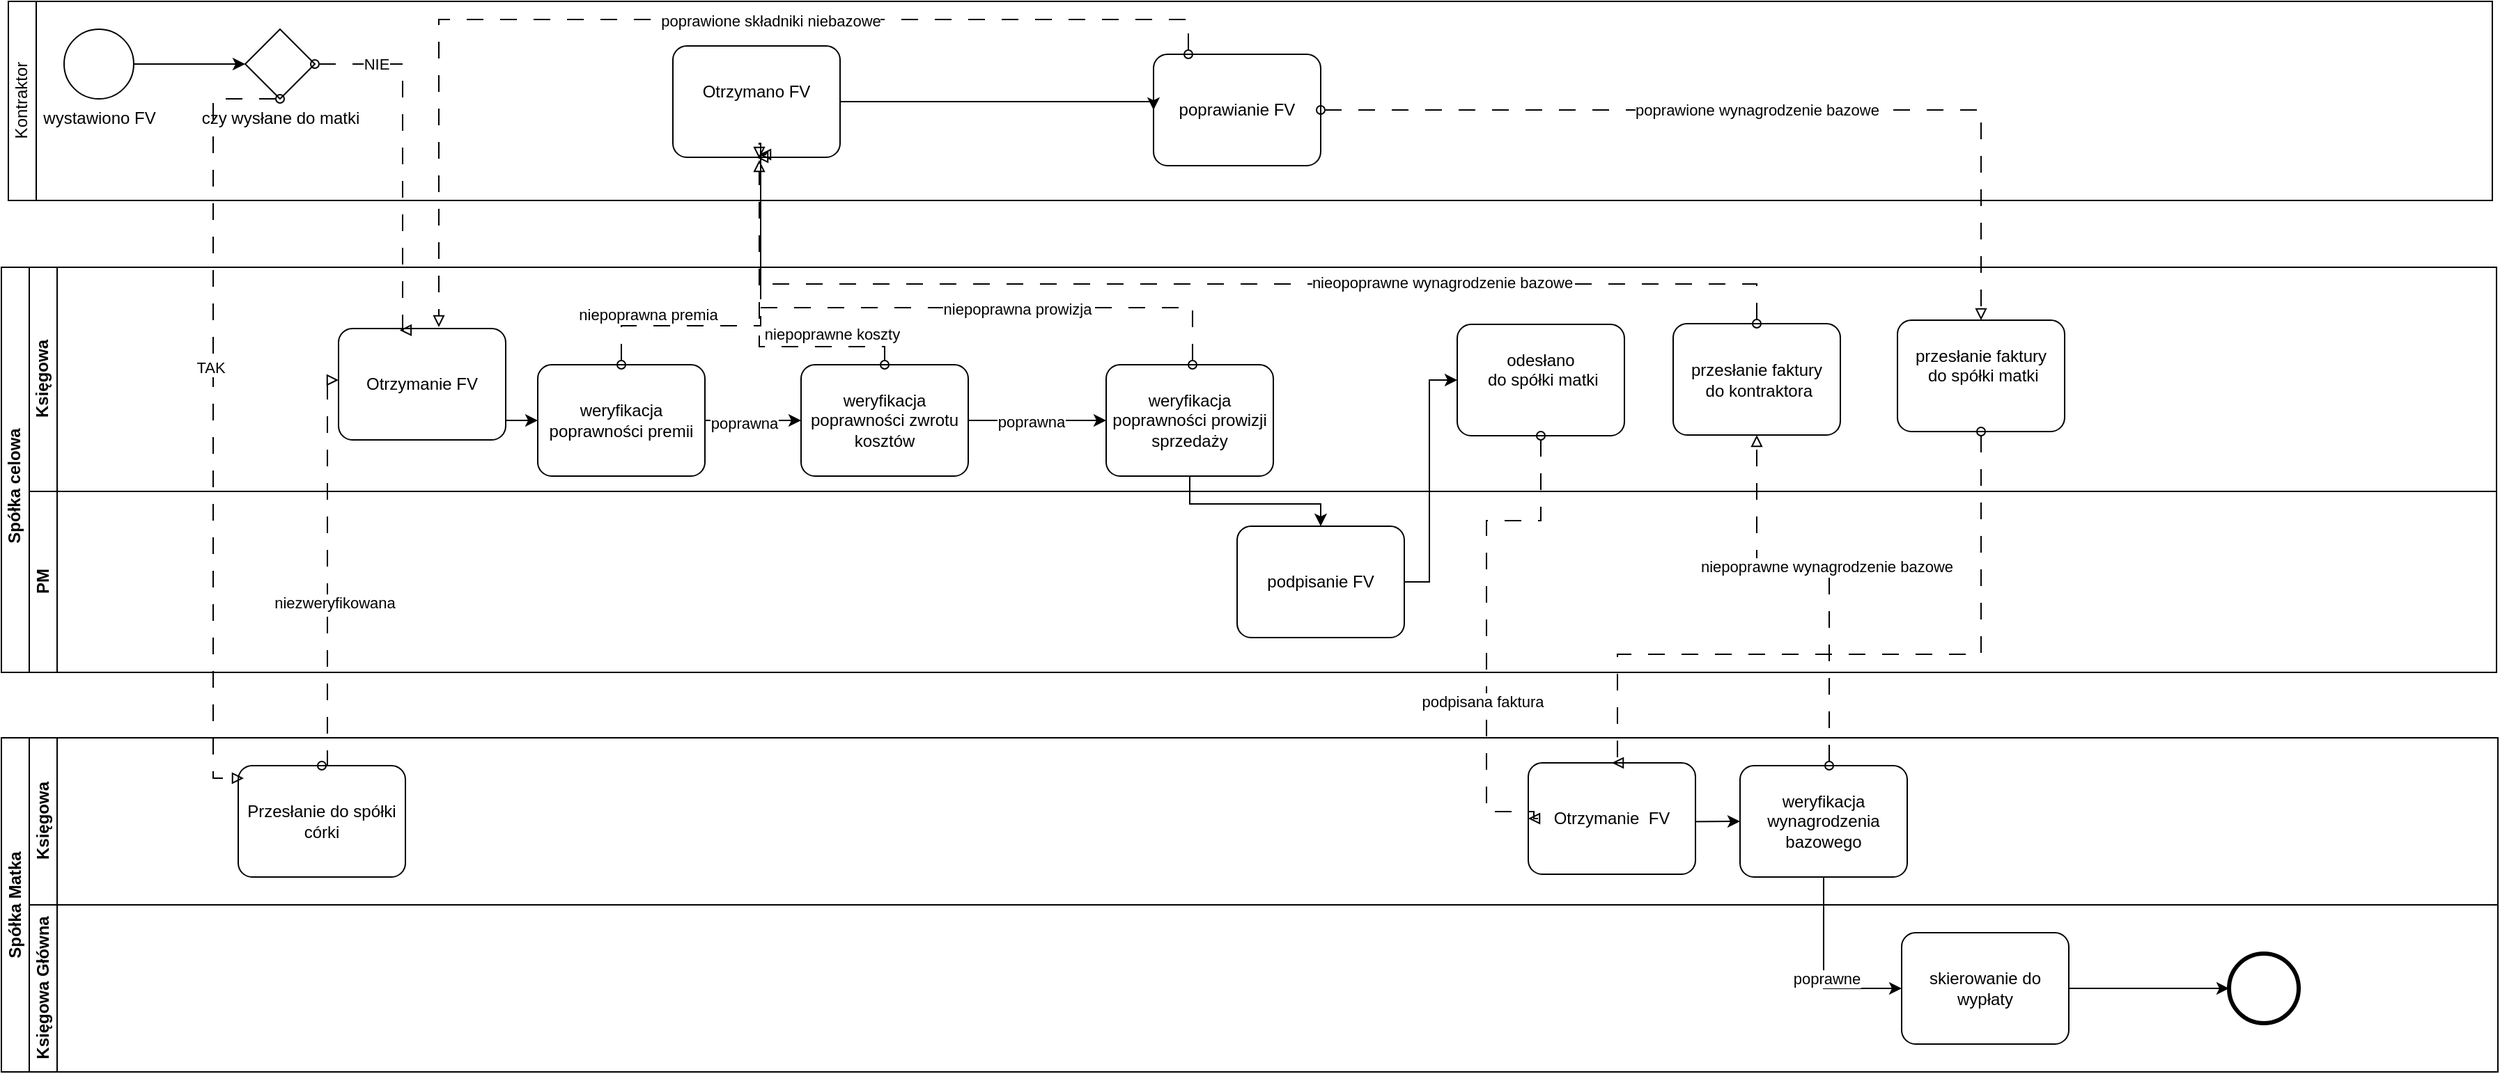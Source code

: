 <mxfile version="24.0.7" type="device">
  <diagram name="Strona-1" id="2VhBPM73JccGWM5bMuiH">
    <mxGraphModel dx="2369" dy="918" grid="0" gridSize="10" guides="1" tooltips="1" connect="1" arrows="1" fold="1" page="0" pageScale="1" pageWidth="827" pageHeight="1169" math="0" shadow="0">
      <root>
        <mxCell id="0" />
        <mxCell id="1" parent="0" />
        <mxCell id="igKlVJRjT-ZjgtN8OfQl-2" value="Spółka celowa&lt;span style=&quot;white-space: pre;&quot;&gt;&#x9;&lt;/span&gt;" style="swimlane;html=1;childLayout=stackLayout;resizeParent=1;resizeParentMax=0;horizontal=0;startSize=20;horizontalStack=0;whiteSpace=wrap;" vertex="1" parent="1">
          <mxGeometry x="-127" y="218" width="1791" height="291" as="geometry" />
        </mxCell>
        <mxCell id="igKlVJRjT-ZjgtN8OfQl-3" value="Księgowa" style="swimlane;html=1;startSize=20;horizontal=0;" vertex="1" parent="igKlVJRjT-ZjgtN8OfQl-2">
          <mxGeometry x="20" width="1771" height="161" as="geometry" />
        </mxCell>
        <mxCell id="igKlVJRjT-ZjgtN8OfQl-36" value="weryfikacja poprawności premii" style="points=[[0.25,0,0],[0.5,0,0],[0.75,0,0],[1,0.25,0],[1,0.5,0],[1,0.75,0],[0.75,1,0],[0.5,1,0],[0.25,1,0],[0,0.75,0],[0,0.5,0],[0,0.25,0]];shape=mxgraph.bpmn.task;whiteSpace=wrap;rectStyle=rounded;size=10;html=1;container=1;expand=0;collapsible=0;taskMarker=abstract;" vertex="1" parent="igKlVJRjT-ZjgtN8OfQl-3">
          <mxGeometry x="365" y="70" width="120" height="80" as="geometry" />
        </mxCell>
        <mxCell id="igKlVJRjT-ZjgtN8OfQl-37" style="edgeStyle=orthogonalEdgeStyle;rounded=0;orthogonalLoop=1;jettySize=auto;html=1;entryX=0;entryY=0.5;entryDx=0;entryDy=0;entryPerimeter=0;" edge="1" parent="igKlVJRjT-ZjgtN8OfQl-3" target="igKlVJRjT-ZjgtN8OfQl-36">
          <mxGeometry relative="1" as="geometry">
            <mxPoint x="296.0" y="80.471" as="sourcePoint" />
          </mxGeometry>
        </mxCell>
        <mxCell id="igKlVJRjT-ZjgtN8OfQl-46" style="edgeStyle=orthogonalEdgeStyle;rounded=0;orthogonalLoop=1;jettySize=auto;html=1;exitX=1;exitY=0.5;exitDx=0;exitDy=0;exitPerimeter=0;" edge="1" parent="igKlVJRjT-ZjgtN8OfQl-3" source="igKlVJRjT-ZjgtN8OfQl-43" target="igKlVJRjT-ZjgtN8OfQl-45">
          <mxGeometry relative="1" as="geometry" />
        </mxCell>
        <mxCell id="igKlVJRjT-ZjgtN8OfQl-49" value="poprawna" style="edgeLabel;html=1;align=center;verticalAlign=middle;resizable=0;points=[];" vertex="1" connectable="0" parent="igKlVJRjT-ZjgtN8OfQl-46">
          <mxGeometry x="-0.091" y="-1" relative="1" as="geometry">
            <mxPoint as="offset" />
          </mxGeometry>
        </mxCell>
        <mxCell id="igKlVJRjT-ZjgtN8OfQl-43" value="weryfikacja poprawności zwrotu kosztów" style="points=[[0.25,0,0],[0.5,0,0],[0.75,0,0],[1,0.25,0],[1,0.5,0],[1,0.75,0],[0.75,1,0],[0.5,1,0],[0.25,1,0],[0,0.75,0],[0,0.5,0],[0,0.25,0]];shape=mxgraph.bpmn.task;whiteSpace=wrap;rectStyle=rounded;size=10;html=1;container=1;expand=0;collapsible=0;taskMarker=abstract;" vertex="1" parent="igKlVJRjT-ZjgtN8OfQl-3">
          <mxGeometry x="554" y="70" width="120" height="80" as="geometry" />
        </mxCell>
        <mxCell id="igKlVJRjT-ZjgtN8OfQl-44" style="edgeStyle=orthogonalEdgeStyle;rounded=0;orthogonalLoop=1;jettySize=auto;html=1;exitX=1;exitY=0.5;exitDx=0;exitDy=0;exitPerimeter=0;entryX=0;entryY=0.5;entryDx=0;entryDy=0;entryPerimeter=0;" edge="1" parent="igKlVJRjT-ZjgtN8OfQl-3" source="igKlVJRjT-ZjgtN8OfQl-36" target="igKlVJRjT-ZjgtN8OfQl-43">
          <mxGeometry relative="1" as="geometry" />
        </mxCell>
        <mxCell id="igKlVJRjT-ZjgtN8OfQl-48" value="poprawna" style="edgeLabel;html=1;align=center;verticalAlign=middle;resizable=0;points=[];" vertex="1" connectable="0" parent="igKlVJRjT-ZjgtN8OfQl-44">
          <mxGeometry x="-0.188" y="-2" relative="1" as="geometry">
            <mxPoint as="offset" />
          </mxGeometry>
        </mxCell>
        <mxCell id="igKlVJRjT-ZjgtN8OfQl-45" value="weryfikacja poprawności prowizji sprzedaży" style="points=[[0.25,0,0],[0.5,0,0],[0.75,0,0],[1,0.25,0],[1,0.5,0],[1,0.75,0],[0.75,1,0],[0.5,1,0],[0.25,1,0],[0,0.75,0],[0,0.5,0],[0,0.25,0]];shape=mxgraph.bpmn.task;whiteSpace=wrap;rectStyle=rounded;size=10;html=1;container=1;expand=0;collapsible=0;taskMarker=abstract;" vertex="1" parent="igKlVJRjT-ZjgtN8OfQl-3">
          <mxGeometry x="773" y="70" width="120" height="80" as="geometry" />
        </mxCell>
        <mxCell id="igKlVJRjT-ZjgtN8OfQl-115" value="&#xa;&lt;span style=&quot;color: rgb(0, 0, 0); font-family: Helvetica; font-size: 12px; font-style: normal; font-variant-ligatures: normal; font-variant-caps: normal; font-weight: 400; letter-spacing: normal; orphans: 2; text-align: center; text-indent: 0px; text-transform: none; widows: 2; word-spacing: 0px; -webkit-text-stroke-width: 0px; white-space: nowrap; background-color: rgb(255, 255, 255); text-decoration-thickness: initial; text-decoration-style: initial; text-decoration-color: initial; display: inline !important; float: none;&quot;&gt;odesłano&lt;/span&gt;&lt;br style=&quot;color: rgb(0, 0, 0); font-family: Helvetica; font-size: 12px; font-style: normal; font-variant-ligatures: normal; font-variant-caps: normal; font-weight: 400; letter-spacing: normal; orphans: 2; text-align: center; text-indent: 0px; text-transform: none; widows: 2; word-spacing: 0px; -webkit-text-stroke-width: 0px; white-space: nowrap; text-decoration-thickness: initial; text-decoration-style: initial; text-decoration-color: initial;&quot;&gt;&lt;span style=&quot;color: rgb(0, 0, 0); font-family: Helvetica; font-size: 12px; font-style: normal; font-variant-ligatures: normal; font-variant-caps: normal; font-weight: 400; letter-spacing: normal; orphans: 2; text-align: center; text-indent: 0px; text-transform: none; widows: 2; word-spacing: 0px; -webkit-text-stroke-width: 0px; white-space: nowrap; background-color: rgb(255, 255, 255); text-decoration-thickness: initial; text-decoration-style: initial; text-decoration-color: initial; display: inline !important; float: none;&quot;&gt;&amp;nbsp;do spółki matki&lt;/span&gt;&#xa;&#xa;" style="points=[[0.25,0,0],[0.5,0,0],[0.75,0,0],[1,0.25,0],[1,0.5,0],[1,0.75,0],[0.75,1,0],[0.5,1,0],[0.25,1,0],[0,0.75,0],[0,0.5,0],[0,0.25,0]];shape=mxgraph.bpmn.task;whiteSpace=wrap;rectStyle=rounded;size=10;html=1;container=1;expand=0;collapsible=0;taskMarker=abstract;" vertex="1" parent="igKlVJRjT-ZjgtN8OfQl-3">
          <mxGeometry x="1025" y="41" width="120" height="80" as="geometry" />
        </mxCell>
        <mxCell id="igKlVJRjT-ZjgtN8OfQl-117" value="&lt;span style=&quot;color: rgb(0, 0, 0); font-family: Helvetica; font-size: 12px; font-style: normal; font-variant-ligatures: normal; font-variant-caps: normal; font-weight: 400; letter-spacing: normal; orphans: 2; text-align: center; text-indent: 0px; text-transform: none; widows: 2; word-spacing: 0px; -webkit-text-stroke-width: 0px; white-space: nowrap; background-color: rgb(255, 255, 255); text-decoration-thickness: initial; text-decoration-style: initial; text-decoration-color: initial; display: inline !important; float: none;&quot;&gt;przesłanie faktury&lt;/span&gt;&lt;br style=&quot;color: rgb(0, 0, 0); font-family: Helvetica; font-size: 12px; font-style: normal; font-variant-ligatures: normal; font-variant-caps: normal; font-weight: 400; letter-spacing: normal; orphans: 2; text-align: center; text-indent: 0px; text-transform: none; widows: 2; word-spacing: 0px; -webkit-text-stroke-width: 0px; white-space: nowrap; text-decoration-thickness: initial; text-decoration-style: initial; text-decoration-color: initial;&quot;&gt;&lt;span style=&quot;color: rgb(0, 0, 0); font-family: Helvetica; font-size: 12px; font-style: normal; font-variant-ligatures: normal; font-variant-caps: normal; font-weight: 400; letter-spacing: normal; orphans: 2; text-align: center; text-indent: 0px; text-transform: none; widows: 2; word-spacing: 0px; -webkit-text-stroke-width: 0px; white-space: nowrap; background-color: rgb(255, 255, 255); text-decoration-thickness: initial; text-decoration-style: initial; text-decoration-color: initial; display: inline !important; float: none;&quot;&gt;&amp;nbsp;do kontraktora&lt;/span&gt;" style="points=[[0.25,0,0],[0.5,0,0],[0.75,0,0],[1,0.25,0],[1,0.5,0],[1,0.75,0],[0.75,1,0],[0.5,1,0],[0.25,1,0],[0,0.75,0],[0,0.5,0],[0,0.25,0]];shape=mxgraph.bpmn.task;whiteSpace=wrap;rectStyle=rounded;size=10;html=1;container=1;expand=0;collapsible=0;taskMarker=abstract;" vertex="1" parent="igKlVJRjT-ZjgtN8OfQl-3">
          <mxGeometry x="1180" y="40.5" width="120" height="80" as="geometry" />
        </mxCell>
        <mxCell id="igKlVJRjT-ZjgtN8OfQl-118" value="&#xa;&lt;span style=&quot;color: rgb(0, 0, 0); font-family: Helvetica; font-size: 12px; font-style: normal; font-variant-ligatures: normal; font-variant-caps: normal; font-weight: 400; letter-spacing: normal; orphans: 2; text-align: center; text-indent: 0px; text-transform: none; widows: 2; word-spacing: 0px; -webkit-text-stroke-width: 0px; white-space: nowrap; background-color: rgb(255, 255, 255); text-decoration-thickness: initial; text-decoration-style: initial; text-decoration-color: initial; display: inline !important; float: none;&quot;&gt;przesłanie faktury&lt;/span&gt;&lt;br style=&quot;color: rgb(0, 0, 0); font-family: Helvetica; font-size: 12px; font-style: normal; font-variant-ligatures: normal; font-variant-caps: normal; font-weight: 400; letter-spacing: normal; orphans: 2; text-align: center; text-indent: 0px; text-transform: none; widows: 2; word-spacing: 0px; -webkit-text-stroke-width: 0px; white-space: nowrap; text-decoration-thickness: initial; text-decoration-style: initial; text-decoration-color: initial;&quot;&gt;&lt;span style=&quot;color: rgb(0, 0, 0); font-family: Helvetica; font-size: 12px; font-style: normal; font-variant-ligatures: normal; font-variant-caps: normal; font-weight: 400; letter-spacing: normal; orphans: 2; text-align: center; text-indent: 0px; text-transform: none; widows: 2; word-spacing: 0px; -webkit-text-stroke-width: 0px; white-space: nowrap; background-color: rgb(255, 255, 255); text-decoration-thickness: initial; text-decoration-style: initial; text-decoration-color: initial; display: inline !important; float: none;&quot;&gt;&amp;nbsp;do spółki matki&lt;/span&gt;&#xa;&#xa;" style="points=[[0.25,0,0],[0.5,0,0],[0.75,0,0],[1,0.25,0],[1,0.5,0],[1,0.75,0],[0.75,1,0],[0.5,1,0],[0.25,1,0],[0,0.75,0],[0,0.5,0],[0,0.25,0]];shape=mxgraph.bpmn.task;whiteSpace=wrap;rectStyle=rounded;size=10;html=1;container=1;expand=0;collapsible=0;taskMarker=abstract;" vertex="1" parent="igKlVJRjT-ZjgtN8OfQl-3">
          <mxGeometry x="1341" y="38" width="120" height="80" as="geometry" />
        </mxCell>
        <mxCell id="igKlVJRjT-ZjgtN8OfQl-121" value="Otrzymanie FV" style="points=[[0.25,0,0],[0.5,0,0],[0.75,0,0],[1,0.25,0],[1,0.5,0],[1,0.75,0],[0.75,1,0],[0.5,1,0],[0.25,1,0],[0,0.75,0],[0,0.5,0],[0,0.25,0]];shape=mxgraph.bpmn.task;whiteSpace=wrap;rectStyle=rounded;size=10;html=1;container=1;expand=0;collapsible=0;taskMarker=abstract;" vertex="1" parent="igKlVJRjT-ZjgtN8OfQl-3">
          <mxGeometry x="222" y="44" width="120" height="80" as="geometry" />
        </mxCell>
        <mxCell id="igKlVJRjT-ZjgtN8OfQl-4" value="PM" style="swimlane;html=1;startSize=20;horizontal=0;" vertex="1" parent="igKlVJRjT-ZjgtN8OfQl-2">
          <mxGeometry x="20" y="161" width="1771" height="130" as="geometry" />
        </mxCell>
        <mxCell id="igKlVJRjT-ZjgtN8OfQl-113" value="&lt;span style=&quot;text-wrap: nowrap;&quot;&gt;podpisanie FV&lt;/span&gt;" style="points=[[0.25,0,0],[0.5,0,0],[0.75,0,0],[1,0.25,0],[1,0.5,0],[1,0.75,0],[0.75,1,0],[0.5,1,0],[0.25,1,0],[0,0.75,0],[0,0.5,0],[0,0.25,0]];shape=mxgraph.bpmn.task;whiteSpace=wrap;rectStyle=rounded;size=10;html=1;container=1;expand=0;collapsible=0;taskMarker=abstract;" vertex="1" parent="igKlVJRjT-ZjgtN8OfQl-4">
          <mxGeometry x="867" y="25" width="120" height="80" as="geometry" />
        </mxCell>
        <mxCell id="igKlVJRjT-ZjgtN8OfQl-65" style="edgeStyle=orthogonalEdgeStyle;rounded=0;orthogonalLoop=1;jettySize=auto;html=1;entryX=0.5;entryY=0;entryDx=0;entryDy=0;entryPerimeter=0;" edge="1" parent="igKlVJRjT-ZjgtN8OfQl-2" source="igKlVJRjT-ZjgtN8OfQl-45" target="igKlVJRjT-ZjgtN8OfQl-113">
          <mxGeometry relative="1" as="geometry">
            <mxPoint x="964" y="192" as="targetPoint" />
            <Array as="points">
              <mxPoint x="853" y="170" />
              <mxPoint x="947" y="170" />
            </Array>
          </mxGeometry>
        </mxCell>
        <mxCell id="igKlVJRjT-ZjgtN8OfQl-68" style="edgeStyle=orthogonalEdgeStyle;rounded=0;orthogonalLoop=1;jettySize=auto;html=1;entryX=0;entryY=0.5;entryDx=0;entryDy=0;entryPerimeter=0;" edge="1" parent="igKlVJRjT-ZjgtN8OfQl-2" source="igKlVJRjT-ZjgtN8OfQl-113" target="igKlVJRjT-ZjgtN8OfQl-115">
          <mxGeometry relative="1" as="geometry">
            <mxPoint x="989" y="217" as="sourcePoint" />
            <mxPoint x="1060" y="80.5" as="targetPoint" />
            <Array as="points">
              <mxPoint x="1025" y="226" />
              <mxPoint x="1025" y="81" />
            </Array>
          </mxGeometry>
        </mxCell>
        <mxCell id="igKlVJRjT-ZjgtN8OfQl-9" value="Spółka Matka" style="swimlane;html=1;childLayout=stackLayout;resizeParent=1;resizeParentMax=0;horizontal=0;startSize=20;horizontalStack=0;whiteSpace=wrap;" vertex="1" parent="1">
          <mxGeometry x="-127" y="556" width="1792" height="240" as="geometry" />
        </mxCell>
        <mxCell id="igKlVJRjT-ZjgtN8OfQl-10" value="Księgowa" style="swimlane;html=1;startSize=20;horizontal=0;" vertex="1" parent="igKlVJRjT-ZjgtN8OfQl-9">
          <mxGeometry x="20" width="1772" height="120" as="geometry" />
        </mxCell>
        <mxCell id="igKlVJRjT-ZjgtN8OfQl-70" value="weryfikacja wynagrodzenia bazowego" style="points=[[0.25,0,0],[0.5,0,0],[0.75,0,0],[1,0.25,0],[1,0.5,0],[1,0.75,0],[0.75,1,0],[0.5,1,0],[0.25,1,0],[0,0.75,0],[0,0.5,0],[0,0.25,0]];shape=mxgraph.bpmn.task;whiteSpace=wrap;rectStyle=rounded;size=10;html=1;container=1;expand=0;collapsible=0;taskMarker=abstract;" vertex="1" parent="igKlVJRjT-ZjgtN8OfQl-10">
          <mxGeometry x="1228" y="20" width="120" height="80" as="geometry" />
        </mxCell>
        <mxCell id="igKlVJRjT-ZjgtN8OfQl-111" style="edgeStyle=orthogonalEdgeStyle;rounded=0;orthogonalLoop=1;jettySize=auto;html=1;" edge="1" parent="igKlVJRjT-ZjgtN8OfQl-10" target="igKlVJRjT-ZjgtN8OfQl-70">
          <mxGeometry relative="1" as="geometry">
            <mxPoint x="1094" y="60" as="sourcePoint" />
          </mxGeometry>
        </mxCell>
        <mxCell id="igKlVJRjT-ZjgtN8OfQl-116" value="&lt;br&gt;&lt;span style=&quot;color: rgb(0, 0, 0); font-family: Helvetica; font-size: 12px; font-style: normal; font-variant-ligatures: normal; font-variant-caps: normal; font-weight: 400; letter-spacing: normal; orphans: 2; text-align: center; text-indent: 0px; text-transform: none; widows: 2; word-spacing: 0px; -webkit-text-stroke-width: 0px; white-space: nowrap; background-color: rgb(255, 255, 255); text-decoration-thickness: initial; text-decoration-style: initial; text-decoration-color: initial; display: inline !important; float: none;&quot;&gt;Otrzymanie&amp;nbsp; FV&lt;/span&gt;&lt;div&gt;&lt;br/&gt;&lt;/div&gt;" style="points=[[0.25,0,0],[0.5,0,0],[0.75,0,0],[1,0.25,0],[1,0.5,0],[1,0.75,0],[0.75,1,0],[0.5,1,0],[0.25,1,0],[0,0.75,0],[0,0.5,0],[0,0.25,0]];shape=mxgraph.bpmn.task;whiteSpace=wrap;rectStyle=rounded;size=10;html=1;container=1;expand=0;collapsible=0;taskMarker=abstract;" vertex="1" parent="igKlVJRjT-ZjgtN8OfQl-10">
          <mxGeometry x="1076" y="18" width="120" height="80" as="geometry" />
        </mxCell>
        <mxCell id="igKlVJRjT-ZjgtN8OfQl-119" value="&lt;div&gt;Przesłanie do spółki córki&lt;/div&gt;" style="points=[[0.25,0,0],[0.5,0,0],[0.75,0,0],[1,0.25,0],[1,0.5,0],[1,0.75,0],[0.75,1,0],[0.5,1,0],[0.25,1,0],[0,0.75,0],[0,0.5,0],[0,0.25,0]];shape=mxgraph.bpmn.task;whiteSpace=wrap;rectStyle=rounded;size=10;html=1;container=1;expand=0;collapsible=0;taskMarker=abstract;" vertex="1" parent="igKlVJRjT-ZjgtN8OfQl-10">
          <mxGeometry x="150" y="20" width="120" height="80" as="geometry" />
        </mxCell>
        <mxCell id="igKlVJRjT-ZjgtN8OfQl-11" value="Księgowa Główna" style="swimlane;html=1;startSize=20;horizontal=0;" vertex="1" parent="igKlVJRjT-ZjgtN8OfQl-9">
          <mxGeometry x="20" y="120" width="1772" height="120" as="geometry" />
        </mxCell>
        <mxCell id="igKlVJRjT-ZjgtN8OfQl-84" style="edgeStyle=orthogonalEdgeStyle;rounded=0;orthogonalLoop=1;jettySize=auto;html=1;entryX=0;entryY=0.5;entryDx=0;entryDy=0;entryPerimeter=0;" edge="1" parent="igKlVJRjT-ZjgtN8OfQl-11" source="igKlVJRjT-ZjgtN8OfQl-82" target="igKlVJRjT-ZjgtN8OfQl-85">
          <mxGeometry relative="1" as="geometry">
            <mxPoint x="1626" y="53" as="targetPoint" />
          </mxGeometry>
        </mxCell>
        <mxCell id="igKlVJRjT-ZjgtN8OfQl-82" value="skierowanie do wypłaty" style="points=[[0.25,0,0],[0.5,0,0],[0.75,0,0],[1,0.25,0],[1,0.5,0],[1,0.75,0],[0.75,1,0],[0.5,1,0],[0.25,1,0],[0,0.75,0],[0,0.5,0],[0,0.25,0]];shape=mxgraph.bpmn.task;whiteSpace=wrap;rectStyle=rounded;size=10;html=1;container=1;expand=0;collapsible=0;taskMarker=abstract;" vertex="1" parent="igKlVJRjT-ZjgtN8OfQl-11">
          <mxGeometry x="1344" y="20" width="120" height="80" as="geometry" />
        </mxCell>
        <mxCell id="igKlVJRjT-ZjgtN8OfQl-85" value="" style="points=[[0.145,0.145,0],[0.5,0,0],[0.855,0.145,0],[1,0.5,0],[0.855,0.855,0],[0.5,1,0],[0.145,0.855,0],[0,0.5,0]];shape=mxgraph.bpmn.event;html=1;verticalLabelPosition=bottom;labelBackgroundColor=#ffffff;verticalAlign=top;align=center;perimeter=ellipsePerimeter;outlineConnect=0;aspect=fixed;outline=end;symbol=terminate2;" vertex="1" parent="igKlVJRjT-ZjgtN8OfQl-11">
          <mxGeometry x="1579" y="35" width="50" height="50" as="geometry" />
        </mxCell>
        <mxCell id="igKlVJRjT-ZjgtN8OfQl-81" value="" style="edgeStyle=orthogonalEdgeStyle;rounded=0;orthogonalLoop=1;jettySize=auto;html=1;exitX=0.5;exitY=1;exitDx=0;exitDy=0;exitPerimeter=0;entryX=0;entryY=0.5;entryDx=0;entryDy=0;entryPerimeter=0;" edge="1" parent="igKlVJRjT-ZjgtN8OfQl-9" source="igKlVJRjT-ZjgtN8OfQl-70" target="igKlVJRjT-ZjgtN8OfQl-82">
          <mxGeometry relative="1" as="geometry">
            <mxPoint x="568" y="180" as="sourcePoint" />
            <mxPoint x="648" y="180" as="targetPoint" />
          </mxGeometry>
        </mxCell>
        <mxCell id="igKlVJRjT-ZjgtN8OfQl-106" value="poprawne" style="edgeLabel;html=1;align=center;verticalAlign=middle;resizable=0;points=[];" vertex="1" connectable="0" parent="igKlVJRjT-ZjgtN8OfQl-81">
          <mxGeometry x="0.076" y="3" relative="1" as="geometry">
            <mxPoint x="-1" as="offset" />
          </mxGeometry>
        </mxCell>
        <mxCell id="igKlVJRjT-ZjgtN8OfQl-19" value="Kontraktor" style="swimlane;startSize=20;horizontal=0;html=1;whiteSpace=wrap;fontStyle=0" vertex="1" parent="1">
          <mxGeometry x="-122" y="27" width="1783" height="143" as="geometry" />
        </mxCell>
        <mxCell id="igKlVJRjT-ZjgtN8OfQl-23" style="edgeStyle=orthogonalEdgeStyle;rounded=0;orthogonalLoop=1;jettySize=auto;html=1;exitX=1;exitY=0.5;exitDx=0;exitDy=0;exitPerimeter=0;" edge="1" parent="igKlVJRjT-ZjgtN8OfQl-19" source="igKlVJRjT-ZjgtN8OfQl-20" target="igKlVJRjT-ZjgtN8OfQl-24">
          <mxGeometry relative="1" as="geometry">
            <mxPoint x="170" y="45" as="targetPoint" />
          </mxGeometry>
        </mxCell>
        <mxCell id="igKlVJRjT-ZjgtN8OfQl-20" value="wystawiono FV" style="points=[[0.145,0.145,0],[0.5,0,0],[0.855,0.145,0],[1,0.5,0],[0.855,0.855,0],[0.5,1,0],[0.145,0.855,0],[0,0.5,0]];shape=mxgraph.bpmn.event;html=1;verticalLabelPosition=bottom;labelBackgroundColor=#ffffff;verticalAlign=top;align=center;perimeter=ellipsePerimeter;outlineConnect=0;aspect=fixed;outline=standard;symbol=general;" vertex="1" parent="igKlVJRjT-ZjgtN8OfQl-19">
          <mxGeometry x="40" y="20" width="50" height="50" as="geometry" />
        </mxCell>
        <mxCell id="igKlVJRjT-ZjgtN8OfQl-24" value="czy wysłane do matki" style="points=[[0.25,0.25,0],[0.5,0,0],[0.75,0.25,0],[1,0.5,0],[0.75,0.75,0],[0.5,1,0],[0.25,0.75,0],[0,0.5,0]];shape=mxgraph.bpmn.gateway2;html=1;verticalLabelPosition=bottom;labelBackgroundColor=#ffffff;verticalAlign=top;align=center;perimeter=rhombusPerimeter;outlineConnect=0;outline=none;symbol=none;" vertex="1" parent="igKlVJRjT-ZjgtN8OfQl-19">
          <mxGeometry x="170" y="20" width="50" height="50" as="geometry" />
        </mxCell>
        <mxCell id="igKlVJRjT-ZjgtN8OfQl-58" value="poprawianie FV" style="points=[[0.25,0,0],[0.5,0,0],[0.75,0,0],[1,0.25,0],[1,0.5,0],[1,0.75,0],[0.75,1,0],[0.5,1,0],[0.25,1,0],[0,0.75,0],[0,0.5,0],[0,0.25,0]];shape=mxgraph.bpmn.task;whiteSpace=wrap;rectStyle=rounded;size=10;html=1;container=1;expand=0;collapsible=0;taskMarker=abstract;" vertex="1" parent="igKlVJRjT-ZjgtN8OfQl-19">
          <mxGeometry x="822" y="38" width="120" height="80" as="geometry" />
        </mxCell>
        <mxCell id="igKlVJRjT-ZjgtN8OfQl-59" style="edgeStyle=orthogonalEdgeStyle;rounded=0;orthogonalLoop=1;jettySize=auto;html=1;entryX=0;entryY=0.5;entryDx=0;entryDy=0;entryPerimeter=0;exitX=1;exitY=0.5;exitDx=0;exitDy=0;exitPerimeter=0;" edge="1" parent="igKlVJRjT-ZjgtN8OfQl-19" source="igKlVJRjT-ZjgtN8OfQl-120" target="igKlVJRjT-ZjgtN8OfQl-58">
          <mxGeometry relative="1" as="geometry">
            <mxPoint x="564.0" y="66.059" as="sourcePoint" />
            <Array as="points">
              <mxPoint x="822" y="72" />
            </Array>
          </mxGeometry>
        </mxCell>
        <mxCell id="igKlVJRjT-ZjgtN8OfQl-120" value="&#xa;&lt;span style=&quot;color: rgb(0, 0, 0); font-family: Helvetica; font-size: 12px; font-style: normal; font-variant-ligatures: normal; font-variant-caps: normal; font-weight: 400; letter-spacing: normal; orphans: 2; text-align: center; text-indent: 0px; text-transform: none; widows: 2; word-spacing: 0px; -webkit-text-stroke-width: 0px; white-space: nowrap; background-color: rgb(255, 255, 255); text-decoration-thickness: initial; text-decoration-style: initial; text-decoration-color: initial; display: inline !important; float: none;&quot;&gt;Otrzymano FV&lt;/span&gt;&#xa;&#xa;" style="points=[[0.25,0,0],[0.5,0,0],[0.75,0,0],[1,0.25,0],[1,0.5,0],[1,0.75,0],[0.75,1,0],[0.5,1,0],[0.25,1,0],[0,0.75,0],[0,0.5,0],[0,0.25,0]];shape=mxgraph.bpmn.task;whiteSpace=wrap;rectStyle=rounded;size=10;html=1;container=1;expand=0;collapsible=0;taskMarker=abstract;" vertex="1" parent="igKlVJRjT-ZjgtN8OfQl-19">
          <mxGeometry x="477" y="32" width="120" height="80" as="geometry" />
        </mxCell>
        <mxCell id="igKlVJRjT-ZjgtN8OfQl-34" value="" style="edgeStyle=elbowEdgeStyle;fontSize=12;html=1;endFill=0;startFill=0;endSize=6;startSize=6;dashed=1;dashPattern=12 12;endArrow=block;startArrow=oval;rounded=0;exitX=1;exitY=0.5;exitDx=0;exitDy=0;exitPerimeter=0;entryX=0.366;entryY=0.015;entryDx=0;entryDy=0;entryPerimeter=0;" edge="1" parent="1" source="igKlVJRjT-ZjgtN8OfQl-24" target="igKlVJRjT-ZjgtN8OfQl-121">
          <mxGeometry width="160" relative="1" as="geometry">
            <mxPoint x="550" y="90" as="sourcePoint" />
            <mxPoint x="161" y="255" as="targetPoint" />
            <Array as="points">
              <mxPoint x="161" y="170" />
            </Array>
          </mxGeometry>
        </mxCell>
        <mxCell id="igKlVJRjT-ZjgtN8OfQl-102" value="NIE" style="edgeLabel;html=1;align=center;verticalAlign=middle;resizable=0;points=[];" vertex="1" connectable="0" parent="igKlVJRjT-ZjgtN8OfQl-34">
          <mxGeometry x="-0.657" y="-1" relative="1" as="geometry">
            <mxPoint y="-1" as="offset" />
          </mxGeometry>
        </mxCell>
        <mxCell id="igKlVJRjT-ZjgtN8OfQl-35" value="" style="edgeStyle=elbowEdgeStyle;fontSize=12;html=1;endFill=0;startFill=0;endSize=6;startSize=6;dashed=1;dashPattern=12 12;endArrow=block;startArrow=oval;rounded=0;exitX=0.5;exitY=0;exitDx=0;exitDy=0;exitPerimeter=0;" edge="1" parent="1" source="igKlVJRjT-ZjgtN8OfQl-119">
          <mxGeometry width="160" relative="1" as="geometry">
            <mxPoint x="72" y="560" as="sourcePoint" />
            <mxPoint x="115" y="299" as="targetPoint" />
            <Array as="points">
              <mxPoint x="107" y="428" />
            </Array>
          </mxGeometry>
        </mxCell>
        <mxCell id="igKlVJRjT-ZjgtN8OfQl-67" value="niezweryfikowana" style="edgeLabel;html=1;align=center;verticalAlign=middle;resizable=0;points=[];" vertex="1" connectable="0" parent="igKlVJRjT-ZjgtN8OfQl-35">
          <mxGeometry x="-0.163" y="-5" relative="1" as="geometry">
            <mxPoint as="offset" />
          </mxGeometry>
        </mxCell>
        <mxCell id="igKlVJRjT-ZjgtN8OfQl-53" style="edgeStyle=orthogonalEdgeStyle;rounded=0;orthogonalLoop=1;jettySize=auto;html=1;dashed=1;endArrow=block;endFill=0;dashPattern=12 12;startArrow=oval;startFill=0;" edge="1" parent="1" source="igKlVJRjT-ZjgtN8OfQl-43">
          <mxGeometry relative="1" as="geometry">
            <mxPoint x="417" y="141" as="targetPoint" />
            <Array as="points">
              <mxPoint x="507" y="275" />
              <mxPoint x="417" y="275" />
            </Array>
          </mxGeometry>
        </mxCell>
        <mxCell id="igKlVJRjT-ZjgtN8OfQl-55" value="niepoprawne koszty" style="edgeLabel;html=1;align=center;verticalAlign=middle;resizable=0;points=[];" vertex="1" connectable="0" parent="igKlVJRjT-ZjgtN8OfQl-53">
          <mxGeometry x="-0.476" relative="1" as="geometry">
            <mxPoint x="11" y="-9" as="offset" />
          </mxGeometry>
        </mxCell>
        <mxCell id="igKlVJRjT-ZjgtN8OfQl-54" style="edgeStyle=orthogonalEdgeStyle;rounded=0;orthogonalLoop=1;jettySize=auto;html=1;dashed=1;endArrow=block;endFill=0;dashPattern=12 12;startArrow=oval;startFill=0;" edge="1" parent="1" source="igKlVJRjT-ZjgtN8OfQl-45">
          <mxGeometry relative="1" as="geometry">
            <mxPoint x="417" y="140" as="targetPoint" />
            <Array as="points">
              <mxPoint x="728" y="247" />
              <mxPoint x="418" y="247" />
              <mxPoint x="418" y="129" />
            </Array>
          </mxGeometry>
        </mxCell>
        <mxCell id="igKlVJRjT-ZjgtN8OfQl-56" value="niepoprawna prowizja" style="edgeLabel;html=1;align=center;verticalAlign=middle;resizable=0;points=[];" vertex="1" connectable="0" parent="igKlVJRjT-ZjgtN8OfQl-54">
          <mxGeometry x="-0.306" y="1" relative="1" as="geometry">
            <mxPoint as="offset" />
          </mxGeometry>
        </mxCell>
        <mxCell id="igKlVJRjT-ZjgtN8OfQl-76" value="niepoprawna premia" style="edgeStyle=orthogonalEdgeStyle;rounded=0;orthogonalLoop=1;jettySize=auto;html=1;dashed=1;endArrow=block;endFill=0;startArrow=oval;startFill=0;dashPattern=12 12;" edge="1" parent="1" source="igKlVJRjT-ZjgtN8OfQl-36">
          <mxGeometry x="-0.632" y="8" relative="1" as="geometry">
            <mxPoint x="417" y="137" as="targetPoint" />
            <Array as="points">
              <mxPoint x="318" y="260" />
              <mxPoint x="418" y="260" />
            </Array>
            <mxPoint as="offset" />
          </mxGeometry>
        </mxCell>
        <mxCell id="igKlVJRjT-ZjgtN8OfQl-33" value="" style="edgeStyle=elbowEdgeStyle;fontSize=12;html=1;endFill=0;startFill=0;endSize=6;startSize=6;dashed=1;dashPattern=12 12;endArrow=block;startArrow=oval;rounded=0;exitX=0.5;exitY=1;exitDx=0;exitDy=0;exitPerimeter=0;entryX=0;entryY=0.5;entryDx=0;entryDy=0;entryPerimeter=0;" edge="1" parent="1" source="igKlVJRjT-ZjgtN8OfQl-24">
          <mxGeometry width="160" relative="1" as="geometry">
            <mxPoint x="272" y="145" as="sourcePoint" />
            <mxPoint x="47" y="585" as="targetPoint" />
            <Array as="points">
              <mxPoint x="25" y="521" />
            </Array>
          </mxGeometry>
        </mxCell>
        <mxCell id="igKlVJRjT-ZjgtN8OfQl-101" value="TAK" style="edgeLabel;html=1;align=center;verticalAlign=middle;resizable=0;points=[];" vertex="1" connectable="0" parent="igKlVJRjT-ZjgtN8OfQl-33">
          <mxGeometry x="-0.136" y="-2" relative="1" as="geometry">
            <mxPoint as="offset" />
          </mxGeometry>
        </mxCell>
        <mxCell id="igKlVJRjT-ZjgtN8OfQl-89" value="niepoprawne wynagrodzenie bazowe" style="edgeStyle=orthogonalEdgeStyle;rounded=0;orthogonalLoop=1;jettySize=auto;html=1;dashed=1;endArrow=block;endFill=0;dashPattern=12 12;startArrow=oval;startFill=0;" edge="1" parent="1" source="igKlVJRjT-ZjgtN8OfQl-70" target="igKlVJRjT-ZjgtN8OfQl-117">
          <mxGeometry relative="1" as="geometry">
            <mxPoint x="1117" y="322.185" as="targetPoint" />
            <Array as="points">
              <mxPoint x="1185" y="433" />
              <mxPoint x="1133" y="433" />
            </Array>
          </mxGeometry>
        </mxCell>
        <mxCell id="igKlVJRjT-ZjgtN8OfQl-90" style="edgeStyle=orthogonalEdgeStyle;rounded=0;orthogonalLoop=1;jettySize=auto;html=1;dashed=1;endArrow=block;endFill=0;dashPattern=12 12;startArrow=oval;startFill=0;exitX=0.5;exitY=0;exitDx=0;exitDy=0;exitPerimeter=0;entryX=0.5;entryY=1;entryDx=0;entryDy=0;entryPerimeter=0;" edge="1" parent="1" source="igKlVJRjT-ZjgtN8OfQl-117" target="igKlVJRjT-ZjgtN8OfQl-120">
          <mxGeometry relative="1" as="geometry">
            <mxPoint x="1127" y="273.58" as="sourcePoint" />
            <mxPoint x="417" y="118" as="targetPoint" />
            <Array as="points">
              <mxPoint x="1133" y="230" />
              <mxPoint x="418" y="230" />
              <mxPoint x="418" y="139" />
            </Array>
          </mxGeometry>
        </mxCell>
        <mxCell id="igKlVJRjT-ZjgtN8OfQl-94" value="nieopoprawne wynagrodzenie bazowe" style="edgeLabel;html=1;align=center;verticalAlign=middle;resizable=0;points=[];" vertex="1" connectable="0" parent="igKlVJRjT-ZjgtN8OfQl-90">
          <mxGeometry x="-0.391" y="-1" relative="1" as="geometry">
            <mxPoint as="offset" />
          </mxGeometry>
        </mxCell>
        <mxCell id="igKlVJRjT-ZjgtN8OfQl-93" value="poprawione wynagrodzenie bazowe" style="edgeStyle=orthogonalEdgeStyle;rounded=0;orthogonalLoop=1;jettySize=auto;html=1;entryX=0.5;entryY=0;entryDx=0;entryDy=0;entryPerimeter=0;dashed=1;endArrow=block;endFill=0;dashPattern=12 12;startArrow=oval;startFill=0;" edge="1" parent="1" source="igKlVJRjT-ZjgtN8OfQl-58" target="igKlVJRjT-ZjgtN8OfQl-118">
          <mxGeometry relative="1" as="geometry">
            <mxPoint x="1293" y="273.5" as="targetPoint" />
          </mxGeometry>
        </mxCell>
        <mxCell id="igKlVJRjT-ZjgtN8OfQl-97" style="edgeStyle=orthogonalEdgeStyle;rounded=0;orthogonalLoop=1;jettySize=auto;html=1;dashed=1;endArrow=block;endFill=0;dashPattern=12 12;startArrow=oval;startFill=0;entryX=0.5;entryY=0;entryDx=0;entryDy=0;entryPerimeter=0;exitX=0.5;exitY=1;exitDx=0;exitDy=0;exitPerimeter=0;" edge="1" parent="1" source="igKlVJRjT-ZjgtN8OfQl-118" target="igKlVJRjT-ZjgtN8OfQl-116">
          <mxGeometry relative="1" as="geometry">
            <mxPoint x="1293" y="323.5" as="sourcePoint" />
            <mxPoint x="957" y="569" as="targetPoint" />
            <Array as="points">
              <mxPoint x="1294" y="496" />
              <mxPoint x="1033" y="496" />
            </Array>
          </mxGeometry>
        </mxCell>
        <mxCell id="igKlVJRjT-ZjgtN8OfQl-98" style="edgeStyle=orthogonalEdgeStyle;rounded=0;orthogonalLoop=1;jettySize=auto;html=1;dashed=1;endArrow=block;endFill=0;startArrow=oval;startFill=0;dashPattern=12 12;" edge="1" parent="1" source="igKlVJRjT-ZjgtN8OfQl-58">
          <mxGeometry relative="1" as="geometry">
            <mxPoint x="187" y="261" as="targetPoint" />
            <Array as="points">
              <mxPoint x="725" y="40" />
              <mxPoint x="187" y="40" />
            </Array>
          </mxGeometry>
        </mxCell>
        <mxCell id="igKlVJRjT-ZjgtN8OfQl-99" value="poprawione składniki niebazowe" style="edgeLabel;html=1;align=center;verticalAlign=middle;resizable=0;points=[];" vertex="1" connectable="0" parent="igKlVJRjT-ZjgtN8OfQl-98">
          <mxGeometry x="-0.171" y="1" relative="1" as="geometry">
            <mxPoint as="offset" />
          </mxGeometry>
        </mxCell>
        <mxCell id="igKlVJRjT-ZjgtN8OfQl-69" style="edgeStyle=orthogonalEdgeStyle;rounded=0;orthogonalLoop=1;jettySize=auto;html=1;dashed=1;endArrow=block;endFill=0;dashPattern=12 12;startArrow=oval;startFill=0;exitX=0.5;exitY=1;exitDx=0;exitDy=0;exitPerimeter=0;entryX=0;entryY=0.5;entryDx=0;entryDy=0;entryPerimeter=0;" edge="1" parent="1" source="igKlVJRjT-ZjgtN8OfQl-115" target="igKlVJRjT-ZjgtN8OfQl-116">
          <mxGeometry relative="1" as="geometry">
            <mxPoint x="1396" y="353" as="sourcePoint" />
            <mxPoint x="975" y="548" as="targetPoint" />
            <Array as="points">
              <mxPoint x="978" y="400" />
              <mxPoint x="939" y="400" />
              <mxPoint x="939" y="609" />
              <mxPoint x="973" y="609" />
              <mxPoint x="973" y="614" />
            </Array>
          </mxGeometry>
        </mxCell>
        <mxCell id="igKlVJRjT-ZjgtN8OfQl-103" value="podpisana faktura" style="edgeLabel;html=1;align=center;verticalAlign=middle;resizable=0;points=[];" vertex="1" connectable="0" parent="igKlVJRjT-ZjgtN8OfQl-69">
          <mxGeometry x="-0.242" y="3" relative="1" as="geometry">
            <mxPoint x="-6" y="96" as="offset" />
          </mxGeometry>
        </mxCell>
      </root>
    </mxGraphModel>
  </diagram>
</mxfile>
